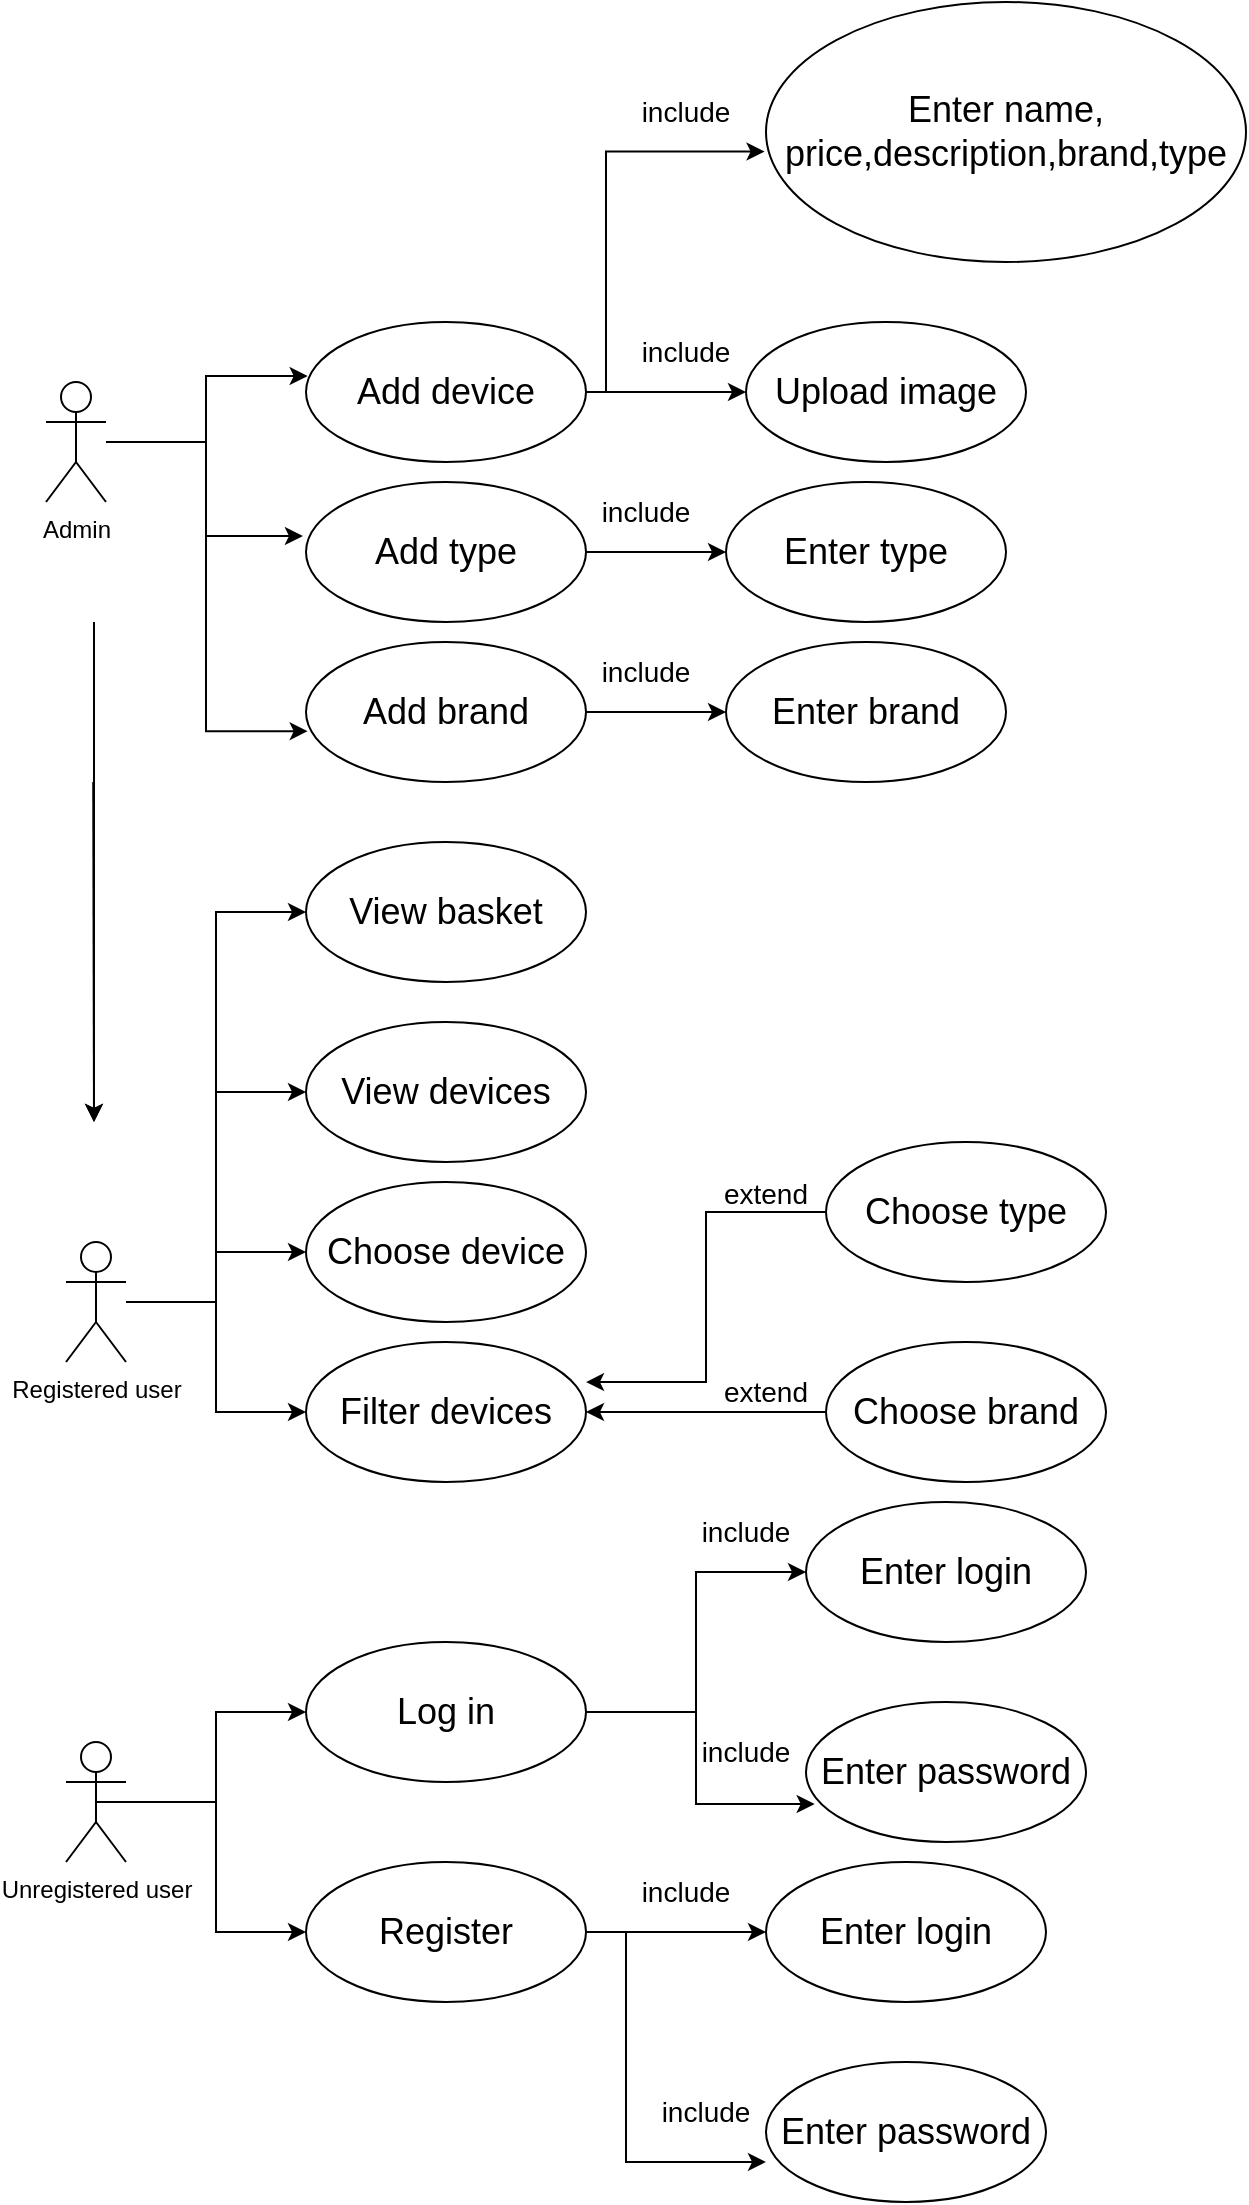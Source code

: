 <mxfile version="20.8.20" type="device"><diagram name="Страница 1" id="ceJnF94k_Jibc2nCRXIi"><mxGraphModel dx="1500" dy="1988" grid="1" gridSize="10" guides="1" tooltips="1" connect="1" arrows="1" fold="1" page="1" pageScale="1" pageWidth="827" pageHeight="1169" math="0" shadow="0"><root><mxCell id="0"/><mxCell id="1" parent="0"/><mxCell id="ZvhRvQH792Qe2sGrdQmd-65" style="edgeStyle=orthogonalEdgeStyle;rounded=0;orthogonalLoop=1;jettySize=auto;html=1;entryX=0.006;entryY=0.386;entryDx=0;entryDy=0;entryPerimeter=0;fontSize=18;" edge="1" parent="1" source="ZvhRvQH792Qe2sGrdQmd-1" target="ZvhRvQH792Qe2sGrdQmd-61"><mxGeometry relative="1" as="geometry"/></mxCell><mxCell id="ZvhRvQH792Qe2sGrdQmd-66" style="edgeStyle=orthogonalEdgeStyle;rounded=0;orthogonalLoop=1;jettySize=auto;html=1;entryX=-0.011;entryY=0.386;entryDx=0;entryDy=0;entryPerimeter=0;fontSize=18;" edge="1" parent="1" source="ZvhRvQH792Qe2sGrdQmd-1" target="ZvhRvQH792Qe2sGrdQmd-63"><mxGeometry relative="1" as="geometry"/></mxCell><mxCell id="ZvhRvQH792Qe2sGrdQmd-67" style="edgeStyle=orthogonalEdgeStyle;rounded=0;orthogonalLoop=1;jettySize=auto;html=1;entryX=0.006;entryY=0.637;entryDx=0;entryDy=0;entryPerimeter=0;fontSize=18;" edge="1" parent="1" source="ZvhRvQH792Qe2sGrdQmd-1" target="ZvhRvQH792Qe2sGrdQmd-64"><mxGeometry relative="1" as="geometry"/></mxCell><mxCell id="ZvhRvQH792Qe2sGrdQmd-1" value="Admin&lt;br&gt;" style="shape=umlActor;verticalLabelPosition=bottom;verticalAlign=top;html=1;outlineConnect=0;" vertex="1" parent="1"><mxGeometry x="30" y="-944" width="30" height="60" as="geometry"/></mxCell><mxCell id="ZvhRvQH792Qe2sGrdQmd-40" style="edgeStyle=orthogonalEdgeStyle;rounded=0;orthogonalLoop=1;jettySize=auto;html=1;entryX=0;entryY=0.5;entryDx=0;entryDy=0;fontSize=18;" edge="1" parent="1" source="ZvhRvQH792Qe2sGrdQmd-2" target="ZvhRvQH792Qe2sGrdQmd-37"><mxGeometry relative="1" as="geometry"/></mxCell><mxCell id="ZvhRvQH792Qe2sGrdQmd-41" style="edgeStyle=orthogonalEdgeStyle;rounded=0;orthogonalLoop=1;jettySize=auto;html=1;fontSize=18;" edge="1" parent="1" source="ZvhRvQH792Qe2sGrdQmd-2" target="ZvhRvQH792Qe2sGrdQmd-38"><mxGeometry relative="1" as="geometry"/></mxCell><mxCell id="ZvhRvQH792Qe2sGrdQmd-42" style="edgeStyle=orthogonalEdgeStyle;rounded=0;orthogonalLoop=1;jettySize=auto;html=1;entryX=0;entryY=0.5;entryDx=0;entryDy=0;fontSize=18;" edge="1" parent="1" source="ZvhRvQH792Qe2sGrdQmd-2" target="ZvhRvQH792Qe2sGrdQmd-39"><mxGeometry relative="1" as="geometry"/></mxCell><mxCell id="ZvhRvQH792Qe2sGrdQmd-57" style="edgeStyle=orthogonalEdgeStyle;rounded=0;orthogonalLoop=1;jettySize=auto;html=1;entryX=0;entryY=0.5;entryDx=0;entryDy=0;fontSize=18;" edge="1" parent="1" source="ZvhRvQH792Qe2sGrdQmd-2" target="ZvhRvQH792Qe2sGrdQmd-56"><mxGeometry relative="1" as="geometry"/></mxCell><mxCell id="ZvhRvQH792Qe2sGrdQmd-2" value="Registered user&lt;br&gt;" style="shape=umlActor;verticalLabelPosition=bottom;verticalAlign=top;html=1;outlineConnect=0;" vertex="1" parent="1"><mxGeometry x="40" y="-514" width="30" height="60" as="geometry"/></mxCell><mxCell id="ZvhRvQH792Qe2sGrdQmd-20" style="edgeStyle=orthogonalEdgeStyle;rounded=0;orthogonalLoop=1;jettySize=auto;html=1;exitX=0.5;exitY=0.5;exitDx=0;exitDy=0;exitPerimeter=0;fontSize=18;" edge="1" parent="1" source="ZvhRvQH792Qe2sGrdQmd-4" target="ZvhRvQH792Qe2sGrdQmd-17"><mxGeometry relative="1" as="geometry"/></mxCell><mxCell id="ZvhRvQH792Qe2sGrdQmd-23" style="edgeStyle=orthogonalEdgeStyle;rounded=0;orthogonalLoop=1;jettySize=auto;html=1;fontSize=18;" edge="1" parent="1" source="ZvhRvQH792Qe2sGrdQmd-4" target="ZvhRvQH792Qe2sGrdQmd-21"><mxGeometry relative="1" as="geometry"/></mxCell><mxCell id="ZvhRvQH792Qe2sGrdQmd-4" value="Unregistered user" style="shape=umlActor;verticalLabelPosition=bottom;verticalAlign=top;html=1;outlineConnect=0;" vertex="1" parent="1"><mxGeometry x="40" y="-264" width="30" height="60" as="geometry"/></mxCell><mxCell id="ZvhRvQH792Qe2sGrdQmd-81" style="edgeStyle=orthogonalEdgeStyle;rounded=0;orthogonalLoop=1;jettySize=auto;html=1;entryX=0;entryY=0.5;entryDx=0;entryDy=0;fontSize=18;" edge="1" parent="1" source="ZvhRvQH792Qe2sGrdQmd-17" target="ZvhRvQH792Qe2sGrdQmd-24"><mxGeometry relative="1" as="geometry"/></mxCell><mxCell id="ZvhRvQH792Qe2sGrdQmd-82" style="edgeStyle=orthogonalEdgeStyle;rounded=0;orthogonalLoop=1;jettySize=auto;html=1;entryX=0.031;entryY=0.729;entryDx=0;entryDy=0;entryPerimeter=0;fontSize=18;" edge="1" parent="1" source="ZvhRvQH792Qe2sGrdQmd-17" target="ZvhRvQH792Qe2sGrdQmd-26"><mxGeometry relative="1" as="geometry"/></mxCell><mxCell id="ZvhRvQH792Qe2sGrdQmd-17" value="&lt;font style=&quot;font-size: 18px;&quot;&gt;Log in&lt;/font&gt;" style="ellipse;whiteSpace=wrap;html=1;fontSize=16;" vertex="1" parent="1"><mxGeometry x="160" y="-314" width="140" height="70" as="geometry"/></mxCell><mxCell id="ZvhRvQH792Qe2sGrdQmd-85" style="edgeStyle=orthogonalEdgeStyle;rounded=0;orthogonalLoop=1;jettySize=auto;html=1;fontSize=18;" edge="1" parent="1" source="ZvhRvQH792Qe2sGrdQmd-21" target="ZvhRvQH792Qe2sGrdQmd-79"><mxGeometry relative="1" as="geometry"/></mxCell><mxCell id="ZvhRvQH792Qe2sGrdQmd-86" style="edgeStyle=orthogonalEdgeStyle;rounded=0;orthogonalLoop=1;jettySize=auto;html=1;entryX=0;entryY=0.714;entryDx=0;entryDy=0;entryPerimeter=0;fontSize=18;" edge="1" parent="1" source="ZvhRvQH792Qe2sGrdQmd-21" target="ZvhRvQH792Qe2sGrdQmd-80"><mxGeometry relative="1" as="geometry"><Array as="points"><mxPoint x="320" y="-169"/><mxPoint x="320" y="-54"/></Array></mxGeometry></mxCell><mxCell id="ZvhRvQH792Qe2sGrdQmd-21" value="Register" style="ellipse;whiteSpace=wrap;html=1;fontSize=18;" vertex="1" parent="1"><mxGeometry x="160" y="-204" width="140" height="70" as="geometry"/></mxCell><mxCell id="ZvhRvQH792Qe2sGrdQmd-24" value="Enter login" style="ellipse;whiteSpace=wrap;html=1;fontSize=18;" vertex="1" parent="1"><mxGeometry x="410" y="-384" width="140" height="70" as="geometry"/></mxCell><mxCell id="ZvhRvQH792Qe2sGrdQmd-26" value="Enter password" style="ellipse;whiteSpace=wrap;html=1;fontSize=18;" vertex="1" parent="1"><mxGeometry x="410" y="-284" width="140" height="70" as="geometry"/></mxCell><mxCell id="ZvhRvQH792Qe2sGrdQmd-36" value="&lt;font style=&quot;font-size: 14px;&quot;&gt;include&lt;/font&gt;" style="text;html=1;strokeColor=none;fillColor=none;align=center;verticalAlign=middle;whiteSpace=wrap;rounded=0;fontSize=13;" vertex="1" parent="1"><mxGeometry x="330" y="-94" width="60" height="30" as="geometry"/></mxCell><mxCell id="ZvhRvQH792Qe2sGrdQmd-37" value="&lt;font style=&quot;font-size: 18px;&quot;&gt;View devices&lt;/font&gt;" style="ellipse;whiteSpace=wrap;html=1;fontSize=14;" vertex="1" parent="1"><mxGeometry x="160" y="-624" width="140" height="70" as="geometry"/></mxCell><mxCell id="ZvhRvQH792Qe2sGrdQmd-38" value="Choose device" style="ellipse;whiteSpace=wrap;html=1;fontSize=18;" vertex="1" parent="1"><mxGeometry x="160" y="-544" width="140" height="70" as="geometry"/></mxCell><mxCell id="ZvhRvQH792Qe2sGrdQmd-39" value="Filter devices" style="ellipse;whiteSpace=wrap;html=1;fontSize=18;" vertex="1" parent="1"><mxGeometry x="160" y="-464" width="140" height="70" as="geometry"/></mxCell><mxCell id="ZvhRvQH792Qe2sGrdQmd-51" style="edgeStyle=orthogonalEdgeStyle;rounded=0;orthogonalLoop=1;jettySize=auto;html=1;entryX=1;entryY=0.286;entryDx=0;entryDy=0;entryPerimeter=0;fontSize=18;" edge="1" parent="1" source="ZvhRvQH792Qe2sGrdQmd-43" target="ZvhRvQH792Qe2sGrdQmd-39"><mxGeometry relative="1" as="geometry"/></mxCell><mxCell id="ZvhRvQH792Qe2sGrdQmd-43" value="Choose type" style="ellipse;whiteSpace=wrap;html=1;fontSize=18;" vertex="1" parent="1"><mxGeometry x="420" y="-564" width="140" height="70" as="geometry"/></mxCell><mxCell id="ZvhRvQH792Qe2sGrdQmd-50" style="edgeStyle=orthogonalEdgeStyle;rounded=0;orthogonalLoop=1;jettySize=auto;html=1;entryX=1;entryY=0.5;entryDx=0;entryDy=0;fontSize=18;" edge="1" parent="1" source="ZvhRvQH792Qe2sGrdQmd-44" target="ZvhRvQH792Qe2sGrdQmd-39"><mxGeometry relative="1" as="geometry"/></mxCell><mxCell id="ZvhRvQH792Qe2sGrdQmd-44" value="Choose brand" style="ellipse;whiteSpace=wrap;html=1;fontSize=18;" vertex="1" parent="1"><mxGeometry x="420" y="-464" width="140" height="70" as="geometry"/></mxCell><mxCell id="ZvhRvQH792Qe2sGrdQmd-53" value="&lt;font style=&quot;font-size: 14px;&quot;&gt;extend&lt;/font&gt;" style="text;html=1;strokeColor=none;fillColor=none;align=center;verticalAlign=middle;whiteSpace=wrap;rounded=0;fontSize=18;" vertex="1" parent="1"><mxGeometry x="360" y="-554" width="60" height="30" as="geometry"/></mxCell><mxCell id="ZvhRvQH792Qe2sGrdQmd-54" value="extend" style="text;html=1;strokeColor=none;fillColor=none;align=center;verticalAlign=middle;whiteSpace=wrap;rounded=0;fontSize=14;" vertex="1" parent="1"><mxGeometry x="360" y="-454" width="60" height="30" as="geometry"/></mxCell><mxCell id="ZvhRvQH792Qe2sGrdQmd-56" value="&lt;font style=&quot;font-size: 18px;&quot;&gt;View basket&lt;/font&gt;" style="ellipse;whiteSpace=wrap;html=1;fontSize=14;" vertex="1" parent="1"><mxGeometry x="160" y="-714" width="140" height="70" as="geometry"/></mxCell><mxCell id="ZvhRvQH792Qe2sGrdQmd-58" value="" style="endArrow=classic;html=1;rounded=0;fontSize=18;" edge="1" parent="1"><mxGeometry width="50" height="50" relative="1" as="geometry"><mxPoint x="53.62" y="-744" as="sourcePoint"/><mxPoint x="54" y="-574" as="targetPoint"/></mxGeometry></mxCell><mxCell id="ZvhRvQH792Qe2sGrdQmd-91" style="edgeStyle=orthogonalEdgeStyle;rounded=0;orthogonalLoop=1;jettySize=auto;html=1;entryX=0;entryY=0.5;entryDx=0;entryDy=0;fontSize=18;" edge="1" parent="1" source="ZvhRvQH792Qe2sGrdQmd-61" target="ZvhRvQH792Qe2sGrdQmd-90"><mxGeometry relative="1" as="geometry"/></mxCell><mxCell id="ZvhRvQH792Qe2sGrdQmd-93" style="edgeStyle=orthogonalEdgeStyle;rounded=0;orthogonalLoop=1;jettySize=auto;html=1;entryX=-0.003;entryY=0.575;entryDx=0;entryDy=0;entryPerimeter=0;fontSize=18;" edge="1" parent="1" source="ZvhRvQH792Qe2sGrdQmd-61" target="ZvhRvQH792Qe2sGrdQmd-88"><mxGeometry relative="1" as="geometry"><Array as="points"><mxPoint x="310" y="-939"/><mxPoint x="310" y="-1059"/></Array></mxGeometry></mxCell><mxCell id="ZvhRvQH792Qe2sGrdQmd-61" value="Add device" style="ellipse;whiteSpace=wrap;html=1;fontSize=18;" vertex="1" parent="1"><mxGeometry x="160" y="-974" width="140" height="70" as="geometry"/></mxCell><mxCell id="ZvhRvQH792Qe2sGrdQmd-62" value="" style="endArrow=classic;html=1;rounded=0;fontSize=18;" edge="1" parent="1"><mxGeometry width="50" height="50" relative="1" as="geometry"><mxPoint x="54" y="-824" as="sourcePoint"/><mxPoint x="54" y="-574" as="targetPoint"/></mxGeometry></mxCell><mxCell id="ZvhRvQH792Qe2sGrdQmd-77" style="edgeStyle=orthogonalEdgeStyle;rounded=0;orthogonalLoop=1;jettySize=auto;html=1;entryX=0;entryY=0.5;entryDx=0;entryDy=0;fontSize=18;" edge="1" parent="1" source="ZvhRvQH792Qe2sGrdQmd-63" target="ZvhRvQH792Qe2sGrdQmd-76"><mxGeometry relative="1" as="geometry"/></mxCell><mxCell id="ZvhRvQH792Qe2sGrdQmd-63" value="Add type" style="ellipse;whiteSpace=wrap;html=1;fontSize=18;" vertex="1" parent="1"><mxGeometry x="160" y="-894" width="140" height="70" as="geometry"/></mxCell><mxCell id="ZvhRvQH792Qe2sGrdQmd-75" style="edgeStyle=orthogonalEdgeStyle;rounded=0;orthogonalLoop=1;jettySize=auto;html=1;entryX=0;entryY=0.5;entryDx=0;entryDy=0;fontSize=18;" edge="1" parent="1" source="ZvhRvQH792Qe2sGrdQmd-64" target="ZvhRvQH792Qe2sGrdQmd-68"><mxGeometry relative="1" as="geometry"/></mxCell><mxCell id="ZvhRvQH792Qe2sGrdQmd-64" value="Add brand" style="ellipse;whiteSpace=wrap;html=1;fontSize=18;" vertex="1" parent="1"><mxGeometry x="160" y="-814" width="140" height="70" as="geometry"/></mxCell><mxCell id="ZvhRvQH792Qe2sGrdQmd-68" value="Enter brand" style="ellipse;whiteSpace=wrap;html=1;fontSize=18;" vertex="1" parent="1"><mxGeometry x="370" y="-814" width="140" height="70" as="geometry"/></mxCell><mxCell id="ZvhRvQH792Qe2sGrdQmd-72" value="&lt;font style=&quot;font-size: 14px;&quot;&gt;include&lt;/font&gt;" style="text;html=1;strokeColor=none;fillColor=none;align=center;verticalAlign=middle;whiteSpace=wrap;rounded=0;fontSize=13;" vertex="1" parent="1"><mxGeometry x="300" y="-814" width="60" height="30" as="geometry"/></mxCell><mxCell id="ZvhRvQH792Qe2sGrdQmd-76" value="Enter type" style="ellipse;whiteSpace=wrap;html=1;fontSize=18;" vertex="1" parent="1"><mxGeometry x="370" y="-894" width="140" height="70" as="geometry"/></mxCell><mxCell id="ZvhRvQH792Qe2sGrdQmd-78" value="&lt;font style=&quot;font-size: 14px;&quot;&gt;include&lt;/font&gt;" style="text;html=1;strokeColor=none;fillColor=none;align=center;verticalAlign=middle;whiteSpace=wrap;rounded=0;fontSize=13;" vertex="1" parent="1"><mxGeometry x="300" y="-894" width="60" height="30" as="geometry"/></mxCell><mxCell id="ZvhRvQH792Qe2sGrdQmd-79" value="Enter login" style="ellipse;whiteSpace=wrap;html=1;fontSize=18;" vertex="1" parent="1"><mxGeometry x="390" y="-204" width="140" height="70" as="geometry"/></mxCell><mxCell id="ZvhRvQH792Qe2sGrdQmd-80" value="Enter password" style="ellipse;whiteSpace=wrap;html=1;fontSize=18;" vertex="1" parent="1"><mxGeometry x="390" y="-104" width="140" height="70" as="geometry"/></mxCell><mxCell id="ZvhRvQH792Qe2sGrdQmd-83" value="&lt;font style=&quot;font-size: 14px;&quot;&gt;include&lt;/font&gt;" style="text;html=1;strokeColor=none;fillColor=none;align=center;verticalAlign=middle;whiteSpace=wrap;rounded=0;fontSize=13;" vertex="1" parent="1"><mxGeometry x="350" y="-384" width="60" height="30" as="geometry"/></mxCell><mxCell id="ZvhRvQH792Qe2sGrdQmd-84" value="&lt;font style=&quot;font-size: 14px;&quot;&gt;include&lt;/font&gt;" style="text;html=1;strokeColor=none;fillColor=none;align=center;verticalAlign=middle;whiteSpace=wrap;rounded=0;fontSize=13;" vertex="1" parent="1"><mxGeometry x="350" y="-274" width="60" height="30" as="geometry"/></mxCell><mxCell id="ZvhRvQH792Qe2sGrdQmd-87" value="&lt;font style=&quot;font-size: 14px;&quot;&gt;include&lt;/font&gt;" style="text;html=1;strokeColor=none;fillColor=none;align=center;verticalAlign=middle;whiteSpace=wrap;rounded=0;fontSize=13;" vertex="1" parent="1"><mxGeometry x="320" y="-204" width="60" height="30" as="geometry"/></mxCell><mxCell id="ZvhRvQH792Qe2sGrdQmd-88" value="&lt;font style=&quot;font-size: 18px;&quot;&gt;Enter name, price,description,brand,type&lt;/font&gt;" style="ellipse;whiteSpace=wrap;html=1;fontSize=18;" vertex="1" parent="1"><mxGeometry x="390" y="-1134" width="240" height="130" as="geometry"/></mxCell><mxCell id="ZvhRvQH792Qe2sGrdQmd-90" value="Upload image" style="ellipse;whiteSpace=wrap;html=1;fontSize=18;" vertex="1" parent="1"><mxGeometry x="380" y="-974" width="140" height="70" as="geometry"/></mxCell><mxCell id="ZvhRvQH792Qe2sGrdQmd-94" value="&lt;font style=&quot;font-size: 14px;&quot;&gt;include&lt;/font&gt;" style="text;html=1;strokeColor=none;fillColor=none;align=center;verticalAlign=middle;whiteSpace=wrap;rounded=0;fontSize=13;" vertex="1" parent="1"><mxGeometry x="320" y="-1094" width="60" height="30" as="geometry"/></mxCell><mxCell id="ZvhRvQH792Qe2sGrdQmd-95" value="&lt;font style=&quot;font-size: 14px;&quot;&gt;include&lt;/font&gt;" style="text;html=1;strokeColor=none;fillColor=none;align=center;verticalAlign=middle;whiteSpace=wrap;rounded=0;fontSize=13;" vertex="1" parent="1"><mxGeometry x="320" y="-974" width="60" height="30" as="geometry"/></mxCell></root></mxGraphModel></diagram></mxfile>